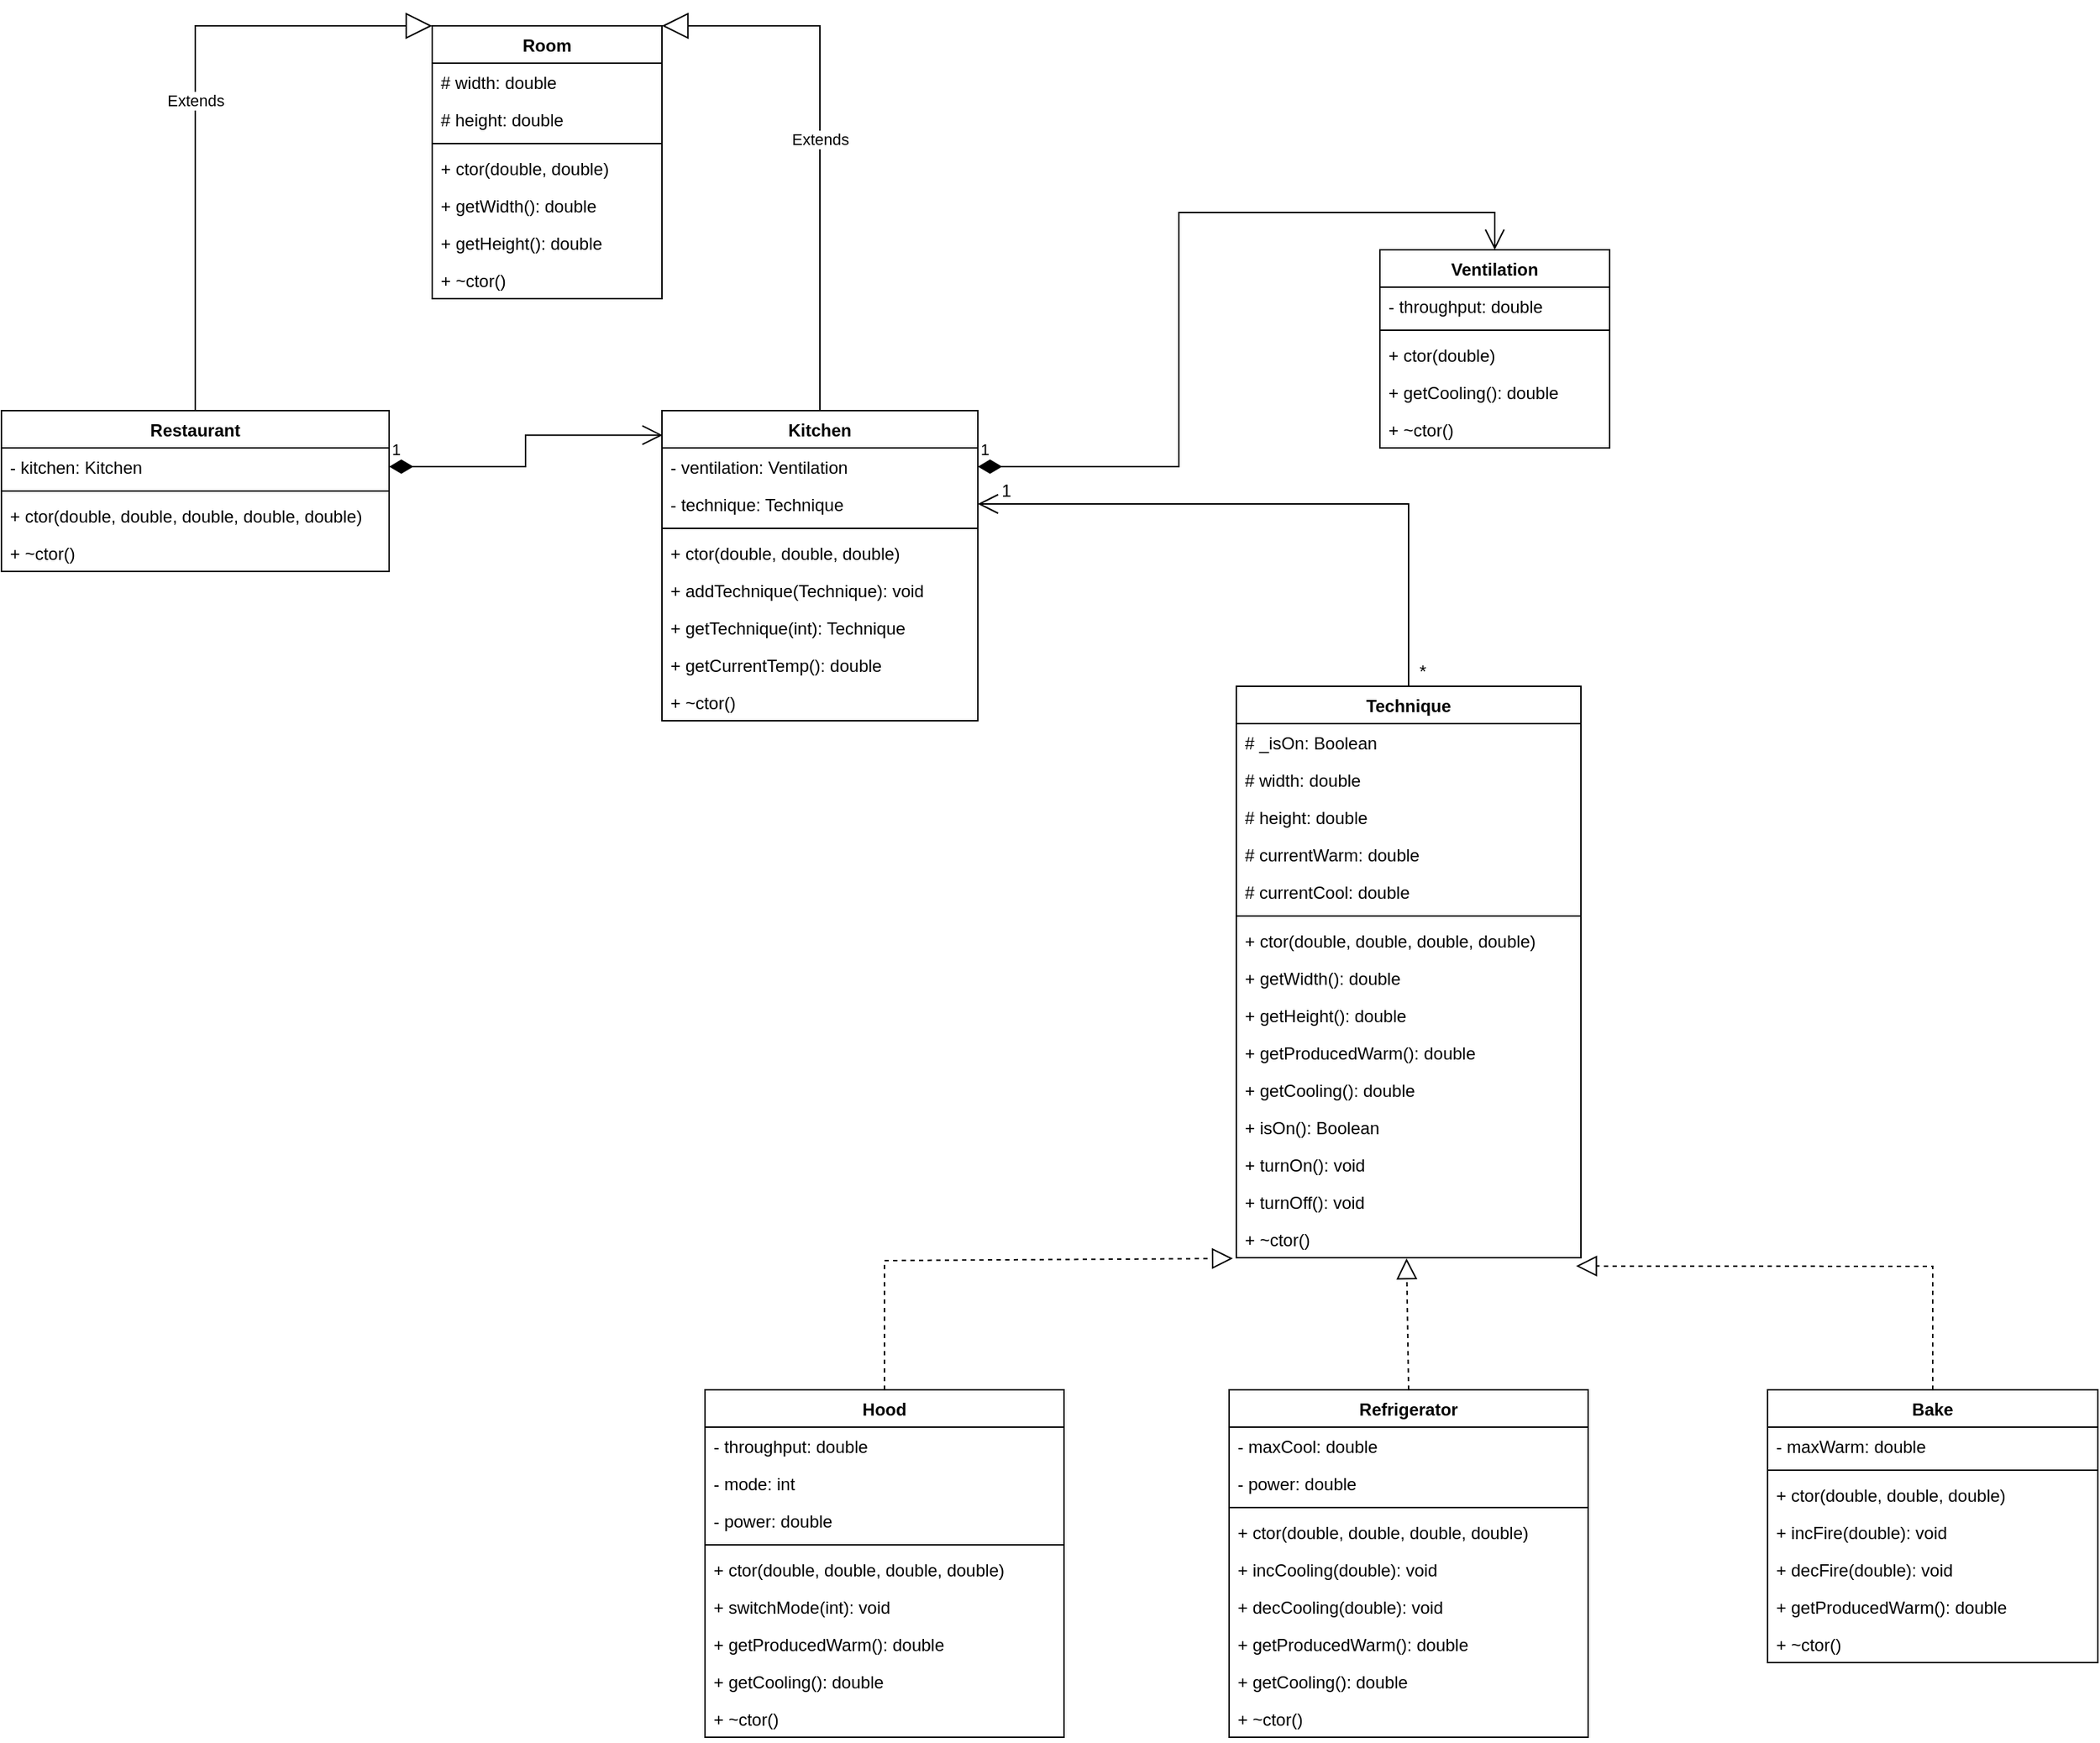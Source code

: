 <mxfile version="16.6.2" type="github">
  <diagram id="YhjSyAVR6YQieglKZUMw" name="Page-1">
    <mxGraphModel dx="2249" dy="724" grid="1" gridSize="10" guides="1" tooltips="1" connect="1" arrows="1" fold="1" page="1" pageScale="1" pageWidth="827" pageHeight="1169" math="0" shadow="0">
      <root>
        <mxCell id="0" />
        <mxCell id="1" parent="0" />
        <mxCell id="r5bW4L2zTycPGxT-BgyH-25" value="Restaurant" style="swimlane;fontStyle=1;align=center;verticalAlign=top;childLayout=stackLayout;horizontal=1;startSize=26;horizontalStack=0;resizeParent=1;resizeParentMax=0;resizeLast=0;collapsible=1;marginBottom=0;" parent="1" vertex="1">
          <mxGeometry x="-750" y="318" width="270" height="112" as="geometry">
            <mxRectangle x="-10" y="160" width="100" height="26" as="alternateBounds" />
          </mxGeometry>
        </mxCell>
        <mxCell id="r5bW4L2zTycPGxT-BgyH-26" value="- kitchen: Kitchen" style="text;strokeColor=none;fillColor=none;align=left;verticalAlign=top;spacingLeft=4;spacingRight=4;overflow=hidden;rotatable=0;points=[[0,0.5],[1,0.5]];portConstraint=eastwest;" parent="r5bW4L2zTycPGxT-BgyH-25" vertex="1">
          <mxGeometry y="26" width="270" height="26" as="geometry" />
        </mxCell>
        <mxCell id="r5bW4L2zTycPGxT-BgyH-27" value="" style="line;strokeWidth=1;fillColor=none;align=left;verticalAlign=middle;spacingTop=-1;spacingLeft=3;spacingRight=3;rotatable=0;labelPosition=right;points=[];portConstraint=eastwest;" parent="r5bW4L2zTycPGxT-BgyH-25" vertex="1">
          <mxGeometry y="52" width="270" height="8" as="geometry" />
        </mxCell>
        <mxCell id="G6WEeSSeb-5CoCcY0R2Y-2" value="+ ctor(double, double, double, double, double)" style="text;align=left;verticalAlign=top;spacingLeft=4;spacingRight=4;overflow=hidden;rotatable=0;points=[[0,0.5],[1,0.5]];portConstraint=eastwest;" parent="r5bW4L2zTycPGxT-BgyH-25" vertex="1">
          <mxGeometry y="60" width="270" height="26" as="geometry" />
        </mxCell>
        <mxCell id="G6WEeSSeb-5CoCcY0R2Y-3" value="+ ~ctor()" style="text;strokeColor=none;fillColor=none;align=left;verticalAlign=top;spacingLeft=4;spacingRight=4;overflow=hidden;rotatable=0;points=[[0,0.5],[1,0.5]];portConstraint=eastwest;" parent="r5bW4L2zTycPGxT-BgyH-25" vertex="1">
          <mxGeometry y="86" width="270" height="26" as="geometry" />
        </mxCell>
        <mxCell id="r5bW4L2zTycPGxT-BgyH-29" value="Kitchen" style="swimlane;fontStyle=1;align=center;verticalAlign=top;childLayout=stackLayout;horizontal=1;startSize=26;horizontalStack=0;resizeParent=1;resizeParentMax=0;resizeLast=0;collapsible=1;marginBottom=0;" parent="1" vertex="1">
          <mxGeometry x="-290" y="318" width="220" height="216" as="geometry">
            <mxRectangle x="280" y="160" width="100" height="26" as="alternateBounds" />
          </mxGeometry>
        </mxCell>
        <mxCell id="r5bW4L2zTycPGxT-BgyH-68" value="- ventilation: Ventilation" style="text;strokeColor=none;fillColor=none;align=left;verticalAlign=top;spacingLeft=4;spacingRight=4;overflow=hidden;rotatable=0;points=[[0,0.5],[1,0.5]];portConstraint=eastwest;" parent="r5bW4L2zTycPGxT-BgyH-29" vertex="1">
          <mxGeometry y="26" width="220" height="26" as="geometry" />
        </mxCell>
        <mxCell id="r5bW4L2zTycPGxT-BgyH-30" value="- technique: Technique" style="text;strokeColor=none;fillColor=none;align=left;verticalAlign=top;spacingLeft=4;spacingRight=4;overflow=hidden;rotatable=0;points=[[0,0.5],[1,0.5]];portConstraint=eastwest;" parent="r5bW4L2zTycPGxT-BgyH-29" vertex="1">
          <mxGeometry y="52" width="220" height="26" as="geometry" />
        </mxCell>
        <mxCell id="r5bW4L2zTycPGxT-BgyH-31" value="" style="line;strokeWidth=1;fillColor=none;align=left;verticalAlign=middle;spacingTop=-1;spacingLeft=3;spacingRight=3;rotatable=0;labelPosition=right;points=[];portConstraint=eastwest;" parent="r5bW4L2zTycPGxT-BgyH-29" vertex="1">
          <mxGeometry y="78" width="220" height="8" as="geometry" />
        </mxCell>
        <mxCell id="G6WEeSSeb-5CoCcY0R2Y-4" value="+ ctor(double, double, double)" style="text;strokeColor=none;fillColor=none;align=left;verticalAlign=top;spacingLeft=4;spacingRight=4;overflow=hidden;rotatable=0;points=[[0,0.5],[1,0.5]];portConstraint=eastwest;" parent="r5bW4L2zTycPGxT-BgyH-29" vertex="1">
          <mxGeometry y="86" width="220" height="26" as="geometry" />
        </mxCell>
        <mxCell id="G6WEeSSeb-5CoCcY0R2Y-80" value="+ addTechnique(Technique): void" style="text;strokeColor=none;fillColor=none;align=left;verticalAlign=top;spacingLeft=4;spacingRight=4;overflow=hidden;rotatable=0;points=[[0,0.5],[1,0.5]];portConstraint=eastwest;" parent="r5bW4L2zTycPGxT-BgyH-29" vertex="1">
          <mxGeometry y="112" width="220" height="26" as="geometry" />
        </mxCell>
        <mxCell id="G6WEeSSeb-5CoCcY0R2Y-82" value="+ getTechnique(int): Technique" style="text;strokeColor=none;fillColor=none;align=left;verticalAlign=top;spacingLeft=4;spacingRight=4;overflow=hidden;rotatable=0;points=[[0,0.5],[1,0.5]];portConstraint=eastwest;" parent="r5bW4L2zTycPGxT-BgyH-29" vertex="1">
          <mxGeometry y="138" width="220" height="26" as="geometry" />
        </mxCell>
        <mxCell id="G6WEeSSeb-5CoCcY0R2Y-87" value="+ getCurrentTemp(): double" style="text;strokeColor=none;fillColor=none;align=left;verticalAlign=top;spacingLeft=4;spacingRight=4;overflow=hidden;rotatable=0;points=[[0,0.5],[1,0.5]];portConstraint=eastwest;" parent="r5bW4L2zTycPGxT-BgyH-29" vertex="1">
          <mxGeometry y="164" width="220" height="26" as="geometry" />
        </mxCell>
        <mxCell id="G6WEeSSeb-5CoCcY0R2Y-5" value="+ ~ctor()" style="text;strokeColor=none;fillColor=none;align=left;verticalAlign=top;spacingLeft=4;spacingRight=4;overflow=hidden;rotatable=0;points=[[0,0.5],[1,0.5]];portConstraint=eastwest;" parent="r5bW4L2zTycPGxT-BgyH-29" vertex="1">
          <mxGeometry y="190" width="220" height="26" as="geometry" />
        </mxCell>
        <mxCell id="r5bW4L2zTycPGxT-BgyH-33" value="Hood" style="swimlane;fontStyle=1;align=center;verticalAlign=top;childLayout=stackLayout;horizontal=1;startSize=26;horizontalStack=0;resizeParent=1;resizeParentMax=0;resizeLast=0;collapsible=1;marginBottom=0;" parent="1" vertex="1">
          <mxGeometry x="-260" y="1000" width="250" height="242" as="geometry">
            <mxRectangle x="40" y="440" width="100" height="26" as="alternateBounds" />
          </mxGeometry>
        </mxCell>
        <mxCell id="r5bW4L2zTycPGxT-BgyH-82" value="- throughput: double" style="text;strokeColor=none;fillColor=none;align=left;verticalAlign=top;spacingLeft=4;spacingRight=4;overflow=hidden;rotatable=0;points=[[0,0.5],[1,0.5]];portConstraint=eastwest;" parent="r5bW4L2zTycPGxT-BgyH-33" vertex="1">
          <mxGeometry y="26" width="250" height="26" as="geometry" />
        </mxCell>
        <mxCell id="G6WEeSSeb-5CoCcY0R2Y-74" value="- mode: int" style="text;strokeColor=none;fillColor=none;align=left;verticalAlign=top;spacingLeft=4;spacingRight=4;overflow=hidden;rotatable=0;points=[[0,0.5],[1,0.5]];portConstraint=eastwest;" parent="r5bW4L2zTycPGxT-BgyH-33" vertex="1">
          <mxGeometry y="52" width="250" height="26" as="geometry" />
        </mxCell>
        <mxCell id="G6WEeSSeb-5CoCcY0R2Y-73" value="- power: double" style="text;strokeColor=none;fillColor=none;align=left;verticalAlign=top;spacingLeft=4;spacingRight=4;overflow=hidden;rotatable=0;points=[[0,0.5],[1,0.5]];portConstraint=eastwest;" parent="r5bW4L2zTycPGxT-BgyH-33" vertex="1">
          <mxGeometry y="78" width="250" height="26" as="geometry" />
        </mxCell>
        <mxCell id="r5bW4L2zTycPGxT-BgyH-35" value="" style="line;strokeWidth=1;fillColor=none;align=left;verticalAlign=middle;spacingTop=-1;spacingLeft=3;spacingRight=3;rotatable=0;labelPosition=right;points=[];portConstraint=eastwest;" parent="r5bW4L2zTycPGxT-BgyH-33" vertex="1">
          <mxGeometry y="104" width="250" height="8" as="geometry" />
        </mxCell>
        <mxCell id="G6WEeSSeb-5CoCcY0R2Y-60" value="+ ctor(double, double, double, double)" style="text;strokeColor=none;fillColor=none;align=left;verticalAlign=top;spacingLeft=4;spacingRight=4;overflow=hidden;rotatable=0;points=[[0,0.5],[1,0.5]];portConstraint=eastwest;" parent="r5bW4L2zTycPGxT-BgyH-33" vertex="1">
          <mxGeometry y="112" width="250" height="26" as="geometry" />
        </mxCell>
        <mxCell id="G6WEeSSeb-5CoCcY0R2Y-75" value="+ switchMode(int): void" style="text;strokeColor=none;fillColor=none;align=left;verticalAlign=top;spacingLeft=4;spacingRight=4;overflow=hidden;rotatable=0;points=[[0,0.5],[1,0.5]];portConstraint=eastwest;" parent="r5bW4L2zTycPGxT-BgyH-33" vertex="1">
          <mxGeometry y="138" width="250" height="26" as="geometry" />
        </mxCell>
        <mxCell id="G6WEeSSeb-5CoCcY0R2Y-97" value="+ getProducedWarm(): double" style="text;strokeColor=none;fillColor=none;align=left;verticalAlign=top;spacingLeft=4;spacingRight=4;overflow=hidden;rotatable=0;points=[[0,0.5],[1,0.5]];portConstraint=eastwest;" parent="r5bW4L2zTycPGxT-BgyH-33" vertex="1">
          <mxGeometry y="164" width="250" height="26" as="geometry" />
        </mxCell>
        <mxCell id="G6WEeSSeb-5CoCcY0R2Y-96" value="+ getCooling(): double" style="text;strokeColor=none;fillColor=none;align=left;verticalAlign=top;spacingLeft=4;spacingRight=4;overflow=hidden;rotatable=0;points=[[0,0.5],[1,0.5]];portConstraint=eastwest;" parent="r5bW4L2zTycPGxT-BgyH-33" vertex="1">
          <mxGeometry y="190" width="250" height="26" as="geometry" />
        </mxCell>
        <mxCell id="G6WEeSSeb-5CoCcY0R2Y-62" value="+ ~ctor()" style="text;strokeColor=none;fillColor=none;align=left;verticalAlign=top;spacingLeft=4;spacingRight=4;overflow=hidden;rotatable=0;points=[[0,0.5],[1,0.5]];portConstraint=eastwest;" parent="r5bW4L2zTycPGxT-BgyH-33" vertex="1">
          <mxGeometry y="216" width="250" height="26" as="geometry" />
        </mxCell>
        <mxCell id="r5bW4L2zTycPGxT-BgyH-37" value="Refrigerator" style="swimlane;fontStyle=1;align=center;verticalAlign=top;childLayout=stackLayout;horizontal=1;startSize=26;horizontalStack=0;resizeParent=1;resizeParentMax=0;resizeLast=0;collapsible=1;marginBottom=0;" parent="1" vertex="1">
          <mxGeometry x="105" y="1000" width="250" height="242" as="geometry">
            <mxRectangle x="595" y="272" width="100" height="26" as="alternateBounds" />
          </mxGeometry>
        </mxCell>
        <mxCell id="G6WEeSSeb-5CoCcY0R2Y-69" value="- maxCool: double" style="text;strokeColor=none;fillColor=none;align=left;verticalAlign=top;spacingLeft=4;spacingRight=4;overflow=hidden;rotatable=0;points=[[0,0.5],[1,0.5]];portConstraint=eastwest;" parent="r5bW4L2zTycPGxT-BgyH-37" vertex="1">
          <mxGeometry y="26" width="250" height="26" as="geometry" />
        </mxCell>
        <mxCell id="G6WEeSSeb-5CoCcY0R2Y-72" value="- power: double" style="text;strokeColor=none;fillColor=none;align=left;verticalAlign=top;spacingLeft=4;spacingRight=4;overflow=hidden;rotatable=0;points=[[0,0.5],[1,0.5]];portConstraint=eastwest;" parent="r5bW4L2zTycPGxT-BgyH-37" vertex="1">
          <mxGeometry y="52" width="250" height="26" as="geometry" />
        </mxCell>
        <mxCell id="r5bW4L2zTycPGxT-BgyH-39" value="" style="line;strokeWidth=1;fillColor=none;align=left;verticalAlign=middle;spacingTop=-1;spacingLeft=3;spacingRight=3;rotatable=0;labelPosition=right;points=[];portConstraint=eastwest;" parent="r5bW4L2zTycPGxT-BgyH-37" vertex="1">
          <mxGeometry y="78" width="250" height="8" as="geometry" />
        </mxCell>
        <mxCell id="G6WEeSSeb-5CoCcY0R2Y-61" value="+ ctor(double, double, double, double)" style="text;strokeColor=none;fillColor=none;align=left;verticalAlign=top;spacingLeft=4;spacingRight=4;overflow=hidden;rotatable=0;points=[[0,0.5],[1,0.5]];portConstraint=eastwest;" parent="r5bW4L2zTycPGxT-BgyH-37" vertex="1">
          <mxGeometry y="86" width="250" height="26" as="geometry" />
        </mxCell>
        <mxCell id="G6WEeSSeb-5CoCcY0R2Y-70" value="+ incCooling(double): void" style="text;strokeColor=none;fillColor=none;align=left;verticalAlign=top;spacingLeft=4;spacingRight=4;overflow=hidden;rotatable=0;points=[[0,0.5],[1,0.5]];portConstraint=eastwest;" parent="r5bW4L2zTycPGxT-BgyH-37" vertex="1">
          <mxGeometry y="112" width="250" height="26" as="geometry" />
        </mxCell>
        <mxCell id="G6WEeSSeb-5CoCcY0R2Y-71" value="+ decCooling(double): void" style="text;strokeColor=none;fillColor=none;align=left;verticalAlign=top;spacingLeft=4;spacingRight=4;overflow=hidden;rotatable=0;points=[[0,0.5],[1,0.5]];portConstraint=eastwest;" parent="r5bW4L2zTycPGxT-BgyH-37" vertex="1">
          <mxGeometry y="138" width="250" height="26" as="geometry" />
        </mxCell>
        <mxCell id="G6WEeSSeb-5CoCcY0R2Y-93" value="+ getProducedWarm(): double" style="text;strokeColor=none;fillColor=none;align=left;verticalAlign=top;spacingLeft=4;spacingRight=4;overflow=hidden;rotatable=0;points=[[0,0.5],[1,0.5]];portConstraint=eastwest;" parent="r5bW4L2zTycPGxT-BgyH-37" vertex="1">
          <mxGeometry y="164" width="250" height="26" as="geometry" />
        </mxCell>
        <mxCell id="G6WEeSSeb-5CoCcY0R2Y-92" value="+ getCooling(): double" style="text;strokeColor=none;fillColor=none;align=left;verticalAlign=top;spacingLeft=4;spacingRight=4;overflow=hidden;rotatable=0;points=[[0,0.5],[1,0.5]];portConstraint=eastwest;" parent="r5bW4L2zTycPGxT-BgyH-37" vertex="1">
          <mxGeometry y="190" width="250" height="26" as="geometry" />
        </mxCell>
        <mxCell id="G6WEeSSeb-5CoCcY0R2Y-63" value="+ ~ctor()" style="text;strokeColor=none;fillColor=none;align=left;verticalAlign=top;spacingLeft=4;spacingRight=4;overflow=hidden;rotatable=0;points=[[0,0.5],[1,0.5]];portConstraint=eastwest;" parent="r5bW4L2zTycPGxT-BgyH-37" vertex="1">
          <mxGeometry y="216" width="250" height="26" as="geometry" />
        </mxCell>
        <mxCell id="r5bW4L2zTycPGxT-BgyH-41" value="Ventilation" style="swimlane;fontStyle=1;align=center;verticalAlign=top;childLayout=stackLayout;horizontal=1;startSize=26;horizontalStack=0;resizeParent=1;resizeParentMax=0;resizeLast=0;collapsible=1;marginBottom=0;" parent="1" vertex="1">
          <mxGeometry x="210" y="206" width="160" height="138" as="geometry">
            <mxRectangle x="400" y="450" width="115" height="26" as="alternateBounds" />
          </mxGeometry>
        </mxCell>
        <mxCell id="G6WEeSSeb-5CoCcY0R2Y-76" value="- throughput: double" style="text;strokeColor=none;fillColor=none;align=left;verticalAlign=top;spacingLeft=4;spacingRight=4;overflow=hidden;rotatable=0;points=[[0,0.5],[1,0.5]];portConstraint=eastwest;" parent="r5bW4L2zTycPGxT-BgyH-41" vertex="1">
          <mxGeometry y="26" width="160" height="26" as="geometry" />
        </mxCell>
        <mxCell id="r5bW4L2zTycPGxT-BgyH-43" value="" style="line;strokeWidth=1;fillColor=none;align=left;verticalAlign=middle;spacingTop=-1;spacingLeft=3;spacingRight=3;rotatable=0;labelPosition=right;points=[];portConstraint=eastwest;" parent="r5bW4L2zTycPGxT-BgyH-41" vertex="1">
          <mxGeometry y="52" width="160" height="8" as="geometry" />
        </mxCell>
        <mxCell id="G6WEeSSeb-5CoCcY0R2Y-78" value="+ ctor(double)" style="text;strokeColor=none;fillColor=none;align=left;verticalAlign=top;spacingLeft=4;spacingRight=4;overflow=hidden;rotatable=0;points=[[0,0.5],[1,0.5]];portConstraint=eastwest;" parent="r5bW4L2zTycPGxT-BgyH-41" vertex="1">
          <mxGeometry y="60" width="160" height="26" as="geometry" />
        </mxCell>
        <mxCell id="G6WEeSSeb-5CoCcY0R2Y-77" value="+ getCooling(): double" style="text;strokeColor=none;fillColor=none;align=left;verticalAlign=top;spacingLeft=4;spacingRight=4;overflow=hidden;rotatable=0;points=[[0,0.5],[1,0.5]];portConstraint=eastwest;" parent="r5bW4L2zTycPGxT-BgyH-41" vertex="1">
          <mxGeometry y="86" width="160" height="26" as="geometry" />
        </mxCell>
        <mxCell id="G6WEeSSeb-5CoCcY0R2Y-79" value="+ ~ctor()" style="text;strokeColor=none;fillColor=none;align=left;verticalAlign=top;spacingLeft=4;spacingRight=4;overflow=hidden;rotatable=0;points=[[0,0.5],[1,0.5]];portConstraint=eastwest;" parent="r5bW4L2zTycPGxT-BgyH-41" vertex="1">
          <mxGeometry y="112" width="160" height="26" as="geometry" />
        </mxCell>
        <mxCell id="r5bW4L2zTycPGxT-BgyH-45" value="Bake" style="swimlane;fontStyle=1;align=center;verticalAlign=top;childLayout=stackLayout;horizontal=1;startSize=26;horizontalStack=0;resizeParent=1;resizeParentMax=0;resizeLast=0;collapsible=1;marginBottom=0;" parent="1" vertex="1">
          <mxGeometry x="480" y="1000" width="230" height="190" as="geometry">
            <mxRectangle x="590" y="186" width="110" height="26" as="alternateBounds" />
          </mxGeometry>
        </mxCell>
        <mxCell id="G6WEeSSeb-5CoCcY0R2Y-65" value="- maxWarm: double" style="text;strokeColor=none;fillColor=none;align=left;verticalAlign=top;spacingLeft=4;spacingRight=4;overflow=hidden;rotatable=0;points=[[0,0.5],[1,0.5]];portConstraint=eastwest;" parent="r5bW4L2zTycPGxT-BgyH-45" vertex="1">
          <mxGeometry y="26" width="230" height="26" as="geometry" />
        </mxCell>
        <mxCell id="G6WEeSSeb-5CoCcY0R2Y-9" value="" style="line;strokeWidth=1;fillColor=none;align=left;verticalAlign=middle;spacingTop=-1;spacingLeft=3;spacingRight=3;rotatable=0;labelPosition=right;points=[];portConstraint=eastwest;" parent="r5bW4L2zTycPGxT-BgyH-45" vertex="1">
          <mxGeometry y="52" width="230" height="8" as="geometry" />
        </mxCell>
        <mxCell id="G6WEeSSeb-5CoCcY0R2Y-64" value="+ ctor(double, double, double)" style="text;strokeColor=none;fillColor=none;align=left;verticalAlign=top;spacingLeft=4;spacingRight=4;overflow=hidden;rotatable=0;points=[[0,0.5],[1,0.5]];portConstraint=eastwest;" parent="r5bW4L2zTycPGxT-BgyH-45" vertex="1">
          <mxGeometry y="60" width="230" height="26" as="geometry" />
        </mxCell>
        <mxCell id="G6WEeSSeb-5CoCcY0R2Y-66" value="+ incFire(double): void" style="text;strokeColor=none;fillColor=none;align=left;verticalAlign=top;spacingLeft=4;spacingRight=4;overflow=hidden;rotatable=0;points=[[0,0.5],[1,0.5]];portConstraint=eastwest;" parent="r5bW4L2zTycPGxT-BgyH-45" vertex="1">
          <mxGeometry y="86" width="230" height="26" as="geometry" />
        </mxCell>
        <mxCell id="G6WEeSSeb-5CoCcY0R2Y-67" value="+ decFire(double): void" style="text;strokeColor=none;fillColor=none;align=left;verticalAlign=top;spacingLeft=4;spacingRight=4;overflow=hidden;rotatable=0;points=[[0,0.5],[1,0.5]];portConstraint=eastwest;" parent="r5bW4L2zTycPGxT-BgyH-45" vertex="1">
          <mxGeometry y="112" width="230" height="26" as="geometry" />
        </mxCell>
        <mxCell id="G6WEeSSeb-5CoCcY0R2Y-90" value="+ getProducedWarm(): double" style="text;strokeColor=none;fillColor=none;align=left;verticalAlign=top;spacingLeft=4;spacingRight=4;overflow=hidden;rotatable=0;points=[[0,0.5],[1,0.5]];portConstraint=eastwest;" parent="r5bW4L2zTycPGxT-BgyH-45" vertex="1">
          <mxGeometry y="138" width="230" height="26" as="geometry" />
        </mxCell>
        <mxCell id="G6WEeSSeb-5CoCcY0R2Y-7" value="+ ~ctor()" style="text;strokeColor=none;fillColor=none;align=left;verticalAlign=top;spacingLeft=4;spacingRight=4;overflow=hidden;rotatable=0;points=[[0,0.5],[1,0.5]];portConstraint=eastwest;" parent="r5bW4L2zTycPGxT-BgyH-45" vertex="1">
          <mxGeometry y="164" width="230" height="26" as="geometry" />
        </mxCell>
        <mxCell id="r5bW4L2zTycPGxT-BgyH-60" value="*" style="text;html=1;strokeColor=none;fillColor=none;align=center;verticalAlign=middle;whiteSpace=wrap;rounded=0;" parent="1" vertex="1">
          <mxGeometry x="230" y="490" width="20" height="20" as="geometry" />
        </mxCell>
        <mxCell id="r5bW4L2zTycPGxT-BgyH-63" value="1" style="text;html=1;strokeColor=none;fillColor=none;align=center;verticalAlign=middle;whiteSpace=wrap;rounded=0;" parent="1" vertex="1">
          <mxGeometry x="-60" y="364" width="20" height="20" as="geometry" />
        </mxCell>
        <mxCell id="G6WEeSSeb-5CoCcY0R2Y-14" value="Technique" style="swimlane;fontStyle=1;align=center;verticalAlign=top;childLayout=stackLayout;horizontal=1;startSize=26;horizontalStack=0;resizeParent=1;resizeParentMax=0;resizeLast=0;collapsible=1;marginBottom=0;" parent="1" vertex="1">
          <mxGeometry x="110" y="510" width="240" height="398" as="geometry">
            <mxRectangle x="70" y="440" width="100" height="26" as="alternateBounds" />
          </mxGeometry>
        </mxCell>
        <mxCell id="G6WEeSSeb-5CoCcY0R2Y-15" value="# _isOn: Boolean" style="text;strokeColor=none;fillColor=none;align=left;verticalAlign=top;spacingLeft=4;spacingRight=4;overflow=hidden;rotatable=0;points=[[0,0.5],[1,0.5]];portConstraint=eastwest;" parent="G6WEeSSeb-5CoCcY0R2Y-14" vertex="1">
          <mxGeometry y="26" width="240" height="26" as="geometry" />
        </mxCell>
        <mxCell id="G6WEeSSeb-5CoCcY0R2Y-32" value="# width: double" style="text;strokeColor=none;fillColor=none;align=left;verticalAlign=top;spacingLeft=4;spacingRight=4;overflow=hidden;rotatable=0;points=[[0,0.5],[1,0.5]];portConstraint=eastwest;" parent="G6WEeSSeb-5CoCcY0R2Y-14" vertex="1">
          <mxGeometry y="52" width="240" height="26" as="geometry" />
        </mxCell>
        <mxCell id="G6WEeSSeb-5CoCcY0R2Y-23" value="# height: double" style="text;strokeColor=none;fillColor=none;align=left;verticalAlign=top;spacingLeft=4;spacingRight=4;overflow=hidden;rotatable=0;points=[[0,0.5],[1,0.5]];portConstraint=eastwest;" parent="G6WEeSSeb-5CoCcY0R2Y-14" vertex="1">
          <mxGeometry y="78" width="240" height="26" as="geometry" />
        </mxCell>
        <mxCell id="G6WEeSSeb-5CoCcY0R2Y-36" value="# currentWarm: double" style="text;strokeColor=none;fillColor=none;align=left;verticalAlign=top;spacingLeft=4;spacingRight=4;overflow=hidden;rotatable=0;points=[[0,0.5],[1,0.5]];portConstraint=eastwest;" parent="G6WEeSSeb-5CoCcY0R2Y-14" vertex="1">
          <mxGeometry y="104" width="240" height="26" as="geometry" />
        </mxCell>
        <mxCell id="G6WEeSSeb-5CoCcY0R2Y-57" value="# currentCool: double" style="text;strokeColor=none;fillColor=none;align=left;verticalAlign=top;spacingLeft=4;spacingRight=4;overflow=hidden;rotatable=0;points=[[0,0.5],[1,0.5]];portConstraint=eastwest;" parent="G6WEeSSeb-5CoCcY0R2Y-14" vertex="1">
          <mxGeometry y="130" width="240" height="26" as="geometry" />
        </mxCell>
        <mxCell id="G6WEeSSeb-5CoCcY0R2Y-16" value="" style="line;strokeWidth=1;fillColor=none;align=left;verticalAlign=middle;spacingTop=-1;spacingLeft=3;spacingRight=3;rotatable=0;labelPosition=right;points=[];portConstraint=eastwest;" parent="G6WEeSSeb-5CoCcY0R2Y-14" vertex="1">
          <mxGeometry y="156" width="240" height="8" as="geometry" />
        </mxCell>
        <mxCell id="G6WEeSSeb-5CoCcY0R2Y-21" value="+ ctor(double, double, double, double)" style="text;strokeColor=none;fillColor=none;align=left;verticalAlign=top;spacingLeft=4;spacingRight=4;overflow=hidden;rotatable=0;points=[[0,0.5],[1,0.5]];portConstraint=eastwest;" parent="G6WEeSSeb-5CoCcY0R2Y-14" vertex="1">
          <mxGeometry y="164" width="240" height="26" as="geometry" />
        </mxCell>
        <mxCell id="G6WEeSSeb-5CoCcY0R2Y-33" value="+ getWidth(): double" style="text;strokeColor=none;fillColor=none;align=left;verticalAlign=top;spacingLeft=4;spacingRight=4;overflow=hidden;rotatable=0;points=[[0,0.5],[1,0.5]];portConstraint=eastwest;" parent="G6WEeSSeb-5CoCcY0R2Y-14" vertex="1">
          <mxGeometry y="190" width="240" height="26" as="geometry" />
        </mxCell>
        <mxCell id="G6WEeSSeb-5CoCcY0R2Y-34" value="+ getHeight(): double" style="text;strokeColor=none;fillColor=none;align=left;verticalAlign=top;spacingLeft=4;spacingRight=4;overflow=hidden;rotatable=0;points=[[0,0.5],[1,0.5]];portConstraint=eastwest;" parent="G6WEeSSeb-5CoCcY0R2Y-14" vertex="1">
          <mxGeometry y="216" width="240" height="26" as="geometry" />
        </mxCell>
        <mxCell id="G6WEeSSeb-5CoCcY0R2Y-58" value="+ getProducedWarm(): double" style="text;strokeColor=none;fillColor=none;align=left;verticalAlign=top;spacingLeft=4;spacingRight=4;overflow=hidden;rotatable=0;points=[[0,0.5],[1,0.5]];portConstraint=eastwest;" parent="G6WEeSSeb-5CoCcY0R2Y-14" vertex="1">
          <mxGeometry y="242" width="240" height="26" as="geometry" />
        </mxCell>
        <mxCell id="G6WEeSSeb-5CoCcY0R2Y-59" value="+ getCooling(): double" style="text;strokeColor=none;fillColor=none;align=left;verticalAlign=top;spacingLeft=4;spacingRight=4;overflow=hidden;rotatable=0;points=[[0,0.5],[1,0.5]];portConstraint=eastwest;" parent="G6WEeSSeb-5CoCcY0R2Y-14" vertex="1">
          <mxGeometry y="268" width="240" height="26" as="geometry" />
        </mxCell>
        <mxCell id="G6WEeSSeb-5CoCcY0R2Y-35" value="+ isOn(): Boolean" style="text;strokeColor=none;fillColor=none;align=left;verticalAlign=top;spacingLeft=4;spacingRight=4;overflow=hidden;rotatable=0;points=[[0,0.5],[1,0.5]];portConstraint=eastwest;" parent="G6WEeSSeb-5CoCcY0R2Y-14" vertex="1">
          <mxGeometry y="294" width="240" height="26" as="geometry" />
        </mxCell>
        <mxCell id="G6WEeSSeb-5CoCcY0R2Y-17" value="+ turnOn(): void" style="text;strokeColor=none;fillColor=none;align=left;verticalAlign=top;spacingLeft=4;spacingRight=4;overflow=hidden;rotatable=0;points=[[0,0.5],[1,0.5]];portConstraint=eastwest;" parent="G6WEeSSeb-5CoCcY0R2Y-14" vertex="1">
          <mxGeometry y="320" width="240" height="26" as="geometry" />
        </mxCell>
        <mxCell id="G6WEeSSeb-5CoCcY0R2Y-18" value="+ turnOff(): void" style="text;strokeColor=none;fillColor=none;align=left;verticalAlign=top;spacingLeft=4;spacingRight=4;overflow=hidden;rotatable=0;points=[[0,0.5],[1,0.5]];portConstraint=eastwest;" parent="G6WEeSSeb-5CoCcY0R2Y-14" vertex="1">
          <mxGeometry y="346" width="240" height="26" as="geometry" />
        </mxCell>
        <mxCell id="G6WEeSSeb-5CoCcY0R2Y-22" value="+ ~ctor()" style="text;strokeColor=none;fillColor=none;align=left;verticalAlign=top;spacingLeft=4;spacingRight=4;overflow=hidden;rotatable=0;points=[[0,0.5],[1,0.5]];portConstraint=eastwest;" parent="G6WEeSSeb-5CoCcY0R2Y-14" vertex="1">
          <mxGeometry y="372" width="240" height="26" as="geometry" />
        </mxCell>
        <mxCell id="G6WEeSSeb-5CoCcY0R2Y-38" value="Room" style="swimlane;fontStyle=1;align=center;verticalAlign=top;childLayout=stackLayout;horizontal=1;startSize=26;horizontalStack=0;resizeParent=1;resizeParentMax=0;resizeLast=0;collapsible=1;marginBottom=0;" parent="1" vertex="1">
          <mxGeometry x="-450" y="50" width="160" height="190" as="geometry">
            <mxRectangle x="-10" y="160" width="100" height="26" as="alternateBounds" />
          </mxGeometry>
        </mxCell>
        <mxCell id="G6WEeSSeb-5CoCcY0R2Y-39" value="# width: double" style="text;strokeColor=none;fillColor=none;align=left;verticalAlign=top;spacingLeft=4;spacingRight=4;overflow=hidden;rotatable=0;points=[[0,0.5],[1,0.5]];portConstraint=eastwest;" parent="G6WEeSSeb-5CoCcY0R2Y-38" vertex="1">
          <mxGeometry y="26" width="160" height="26" as="geometry" />
        </mxCell>
        <mxCell id="G6WEeSSeb-5CoCcY0R2Y-43" value="# height: double" style="text;strokeColor=none;fillColor=none;align=left;verticalAlign=top;spacingLeft=4;spacingRight=4;overflow=hidden;rotatable=0;points=[[0,0.5],[1,0.5]];portConstraint=eastwest;" parent="G6WEeSSeb-5CoCcY0R2Y-38" vertex="1">
          <mxGeometry y="52" width="160" height="26" as="geometry" />
        </mxCell>
        <mxCell id="G6WEeSSeb-5CoCcY0R2Y-40" value="" style="line;strokeWidth=1;fillColor=none;align=left;verticalAlign=middle;spacingTop=-1;spacingLeft=3;spacingRight=3;rotatable=0;labelPosition=right;points=[];portConstraint=eastwest;" parent="G6WEeSSeb-5CoCcY0R2Y-38" vertex="1">
          <mxGeometry y="78" width="160" height="8" as="geometry" />
        </mxCell>
        <mxCell id="G6WEeSSeb-5CoCcY0R2Y-41" value="+ ctor(double, double)" style="text;strokeColor=none;fillColor=none;align=left;verticalAlign=top;spacingLeft=4;spacingRight=4;overflow=hidden;rotatable=0;points=[[0,0.5],[1,0.5]];portConstraint=eastwest;" parent="G6WEeSSeb-5CoCcY0R2Y-38" vertex="1">
          <mxGeometry y="86" width="160" height="26" as="geometry" />
        </mxCell>
        <mxCell id="G6WEeSSeb-5CoCcY0R2Y-44" value="+ getWidth(): double" style="text;strokeColor=none;fillColor=none;align=left;verticalAlign=top;spacingLeft=4;spacingRight=4;overflow=hidden;rotatable=0;points=[[0,0.5],[1,0.5]];portConstraint=eastwest;" parent="G6WEeSSeb-5CoCcY0R2Y-38" vertex="1">
          <mxGeometry y="112" width="160" height="26" as="geometry" />
        </mxCell>
        <mxCell id="G6WEeSSeb-5CoCcY0R2Y-45" value="+ getHeight(): double" style="text;strokeColor=none;fillColor=none;align=left;verticalAlign=top;spacingLeft=4;spacingRight=4;overflow=hidden;rotatable=0;points=[[0,0.5],[1,0.5]];portConstraint=eastwest;" parent="G6WEeSSeb-5CoCcY0R2Y-38" vertex="1">
          <mxGeometry y="138" width="160" height="26" as="geometry" />
        </mxCell>
        <mxCell id="G6WEeSSeb-5CoCcY0R2Y-42" value="+ ~ctor()" style="text;strokeColor=none;fillColor=none;align=left;verticalAlign=top;spacingLeft=4;spacingRight=4;overflow=hidden;rotatable=0;points=[[0,0.5],[1,0.5]];portConstraint=eastwest;" parent="G6WEeSSeb-5CoCcY0R2Y-38" vertex="1">
          <mxGeometry y="164" width="160" height="26" as="geometry" />
        </mxCell>
        <mxCell id="G6WEeSSeb-5CoCcY0R2Y-47" value="1" style="endArrow=open;html=1;endSize=12;startArrow=diamondThin;startSize=14;startFill=1;edgeStyle=orthogonalEdgeStyle;align=left;verticalAlign=bottom;rounded=0;exitX=1;exitY=0.5;exitDx=0;exitDy=0;entryX=0.002;entryY=0.079;entryDx=0;entryDy=0;entryPerimeter=0;" parent="1" source="r5bW4L2zTycPGxT-BgyH-26" target="r5bW4L2zTycPGxT-BgyH-29" edge="1">
          <mxGeometry x="-1" y="3" relative="1" as="geometry">
            <mxPoint x="-240" y="320" as="sourcePoint" />
            <mxPoint x="-80" y="320" as="targetPoint" />
          </mxGeometry>
        </mxCell>
        <mxCell id="G6WEeSSeb-5CoCcY0R2Y-51" value="Extends" style="endArrow=block;endSize=16;endFill=0;html=1;rounded=0;exitX=0.5;exitY=0;exitDx=0;exitDy=0;entryX=0;entryY=0;entryDx=0;entryDy=0;" parent="1" source="r5bW4L2zTycPGxT-BgyH-25" target="G6WEeSSeb-5CoCcY0R2Y-38" edge="1">
          <mxGeometry width="160" relative="1" as="geometry">
            <mxPoint x="-260" y="380" as="sourcePoint" />
            <mxPoint x="-100" y="380" as="targetPoint" />
            <Array as="points">
              <mxPoint x="-615" y="50" />
              <mxPoint x="-555" y="50" />
            </Array>
          </mxGeometry>
        </mxCell>
        <mxCell id="G6WEeSSeb-5CoCcY0R2Y-53" value="Extends" style="endArrow=block;endSize=16;endFill=0;html=1;rounded=0;entryX=1;entryY=0;entryDx=0;entryDy=0;exitX=0.5;exitY=0;exitDx=0;exitDy=0;" parent="1" source="r5bW4L2zTycPGxT-BgyH-29" target="G6WEeSSeb-5CoCcY0R2Y-38" edge="1">
          <mxGeometry width="160" relative="1" as="geometry">
            <mxPoint x="-260" y="380" as="sourcePoint" />
            <mxPoint x="-100" y="380" as="targetPoint" />
            <Array as="points">
              <mxPoint x="-180" y="50" />
              <mxPoint x="-210" y="50" />
            </Array>
          </mxGeometry>
        </mxCell>
        <mxCell id="G6WEeSSeb-5CoCcY0R2Y-88" value="1" style="endArrow=open;html=1;endSize=12;startArrow=diamondThin;startSize=14;startFill=1;edgeStyle=orthogonalEdgeStyle;align=left;verticalAlign=bottom;rounded=0;exitX=1;exitY=0.5;exitDx=0;exitDy=0;entryX=0.5;entryY=0;entryDx=0;entryDy=0;" parent="1" source="r5bW4L2zTycPGxT-BgyH-68" target="r5bW4L2zTycPGxT-BgyH-41" edge="1">
          <mxGeometry x="-1" y="3" relative="1" as="geometry">
            <mxPoint x="-230" y="230" as="sourcePoint" />
            <mxPoint x="-70" y="230" as="targetPoint" />
            <Array as="points">
              <mxPoint x="70" y="357" />
              <mxPoint x="70" y="180" />
              <mxPoint x="290" y="180" />
            </Array>
          </mxGeometry>
        </mxCell>
        <mxCell id="G6WEeSSeb-5CoCcY0R2Y-99" value="" style="endArrow=open;endFill=1;endSize=12;html=1;rounded=0;exitX=0.5;exitY=0;exitDx=0;exitDy=0;entryX=1;entryY=0.5;entryDx=0;entryDy=0;" parent="1" source="G6WEeSSeb-5CoCcY0R2Y-14" target="r5bW4L2zTycPGxT-BgyH-30" edge="1">
          <mxGeometry width="160" relative="1" as="geometry">
            <mxPoint x="-200" y="480" as="sourcePoint" />
            <mxPoint x="-40" y="480" as="targetPoint" />
            <Array as="points">
              <mxPoint x="230" y="383" />
            </Array>
          </mxGeometry>
        </mxCell>
        <mxCell id="G6WEeSSeb-5CoCcY0R2Y-100" value="" style="endArrow=block;dashed=1;endFill=0;endSize=12;html=1;rounded=0;exitX=0.5;exitY=0;exitDx=0;exitDy=0;entryX=0.986;entryY=1.223;entryDx=0;entryDy=0;entryPerimeter=0;" parent="1" source="r5bW4L2zTycPGxT-BgyH-45" target="G6WEeSSeb-5CoCcY0R2Y-22" edge="1">
          <mxGeometry width="160" relative="1" as="geometry">
            <mxPoint x="500" y="750" as="sourcePoint" />
            <mxPoint x="660" y="750" as="targetPoint" />
            <Array as="points">
              <mxPoint x="595" y="914" />
            </Array>
          </mxGeometry>
        </mxCell>
        <mxCell id="G6WEeSSeb-5CoCcY0R2Y-101" value="" style="endArrow=block;dashed=1;endFill=0;endSize=12;html=1;rounded=0;exitX=0.5;exitY=0;exitDx=0;exitDy=0;entryX=0.494;entryY=1.02;entryDx=0;entryDy=0;entryPerimeter=0;" parent="1" source="r5bW4L2zTycPGxT-BgyH-37" target="G6WEeSSeb-5CoCcY0R2Y-22" edge="1">
          <mxGeometry width="160" relative="1" as="geometry">
            <mxPoint x="230" y="840" as="sourcePoint" />
            <mxPoint x="390" y="840" as="targetPoint" />
          </mxGeometry>
        </mxCell>
        <mxCell id="G6WEeSSeb-5CoCcY0R2Y-102" value="" style="endArrow=block;dashed=1;endFill=0;endSize=12;html=1;rounded=0;exitX=0.5;exitY=0;exitDx=0;exitDy=0;entryX=-0.01;entryY=1.02;entryDx=0;entryDy=0;entryPerimeter=0;" parent="1" source="r5bW4L2zTycPGxT-BgyH-33" target="G6WEeSSeb-5CoCcY0R2Y-22" edge="1">
          <mxGeometry width="160" relative="1" as="geometry">
            <mxPoint x="230" y="840" as="sourcePoint" />
            <mxPoint x="390" y="840" as="targetPoint" />
            <Array as="points">
              <mxPoint x="-135" y="910" />
            </Array>
          </mxGeometry>
        </mxCell>
      </root>
    </mxGraphModel>
  </diagram>
</mxfile>

